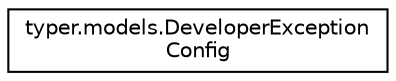 digraph "Graphical Class Hierarchy"
{
 // LATEX_PDF_SIZE
  edge [fontname="Helvetica",fontsize="10",labelfontname="Helvetica",labelfontsize="10"];
  node [fontname="Helvetica",fontsize="10",shape=record];
  rankdir="LR";
  Node0 [label="typer.models.DeveloperException\lConfig",height=0.2,width=0.4,color="black", fillcolor="white", style="filled",URL="$classtyper_1_1models_1_1DeveloperExceptionConfig.html",tooltip=" "];
}
